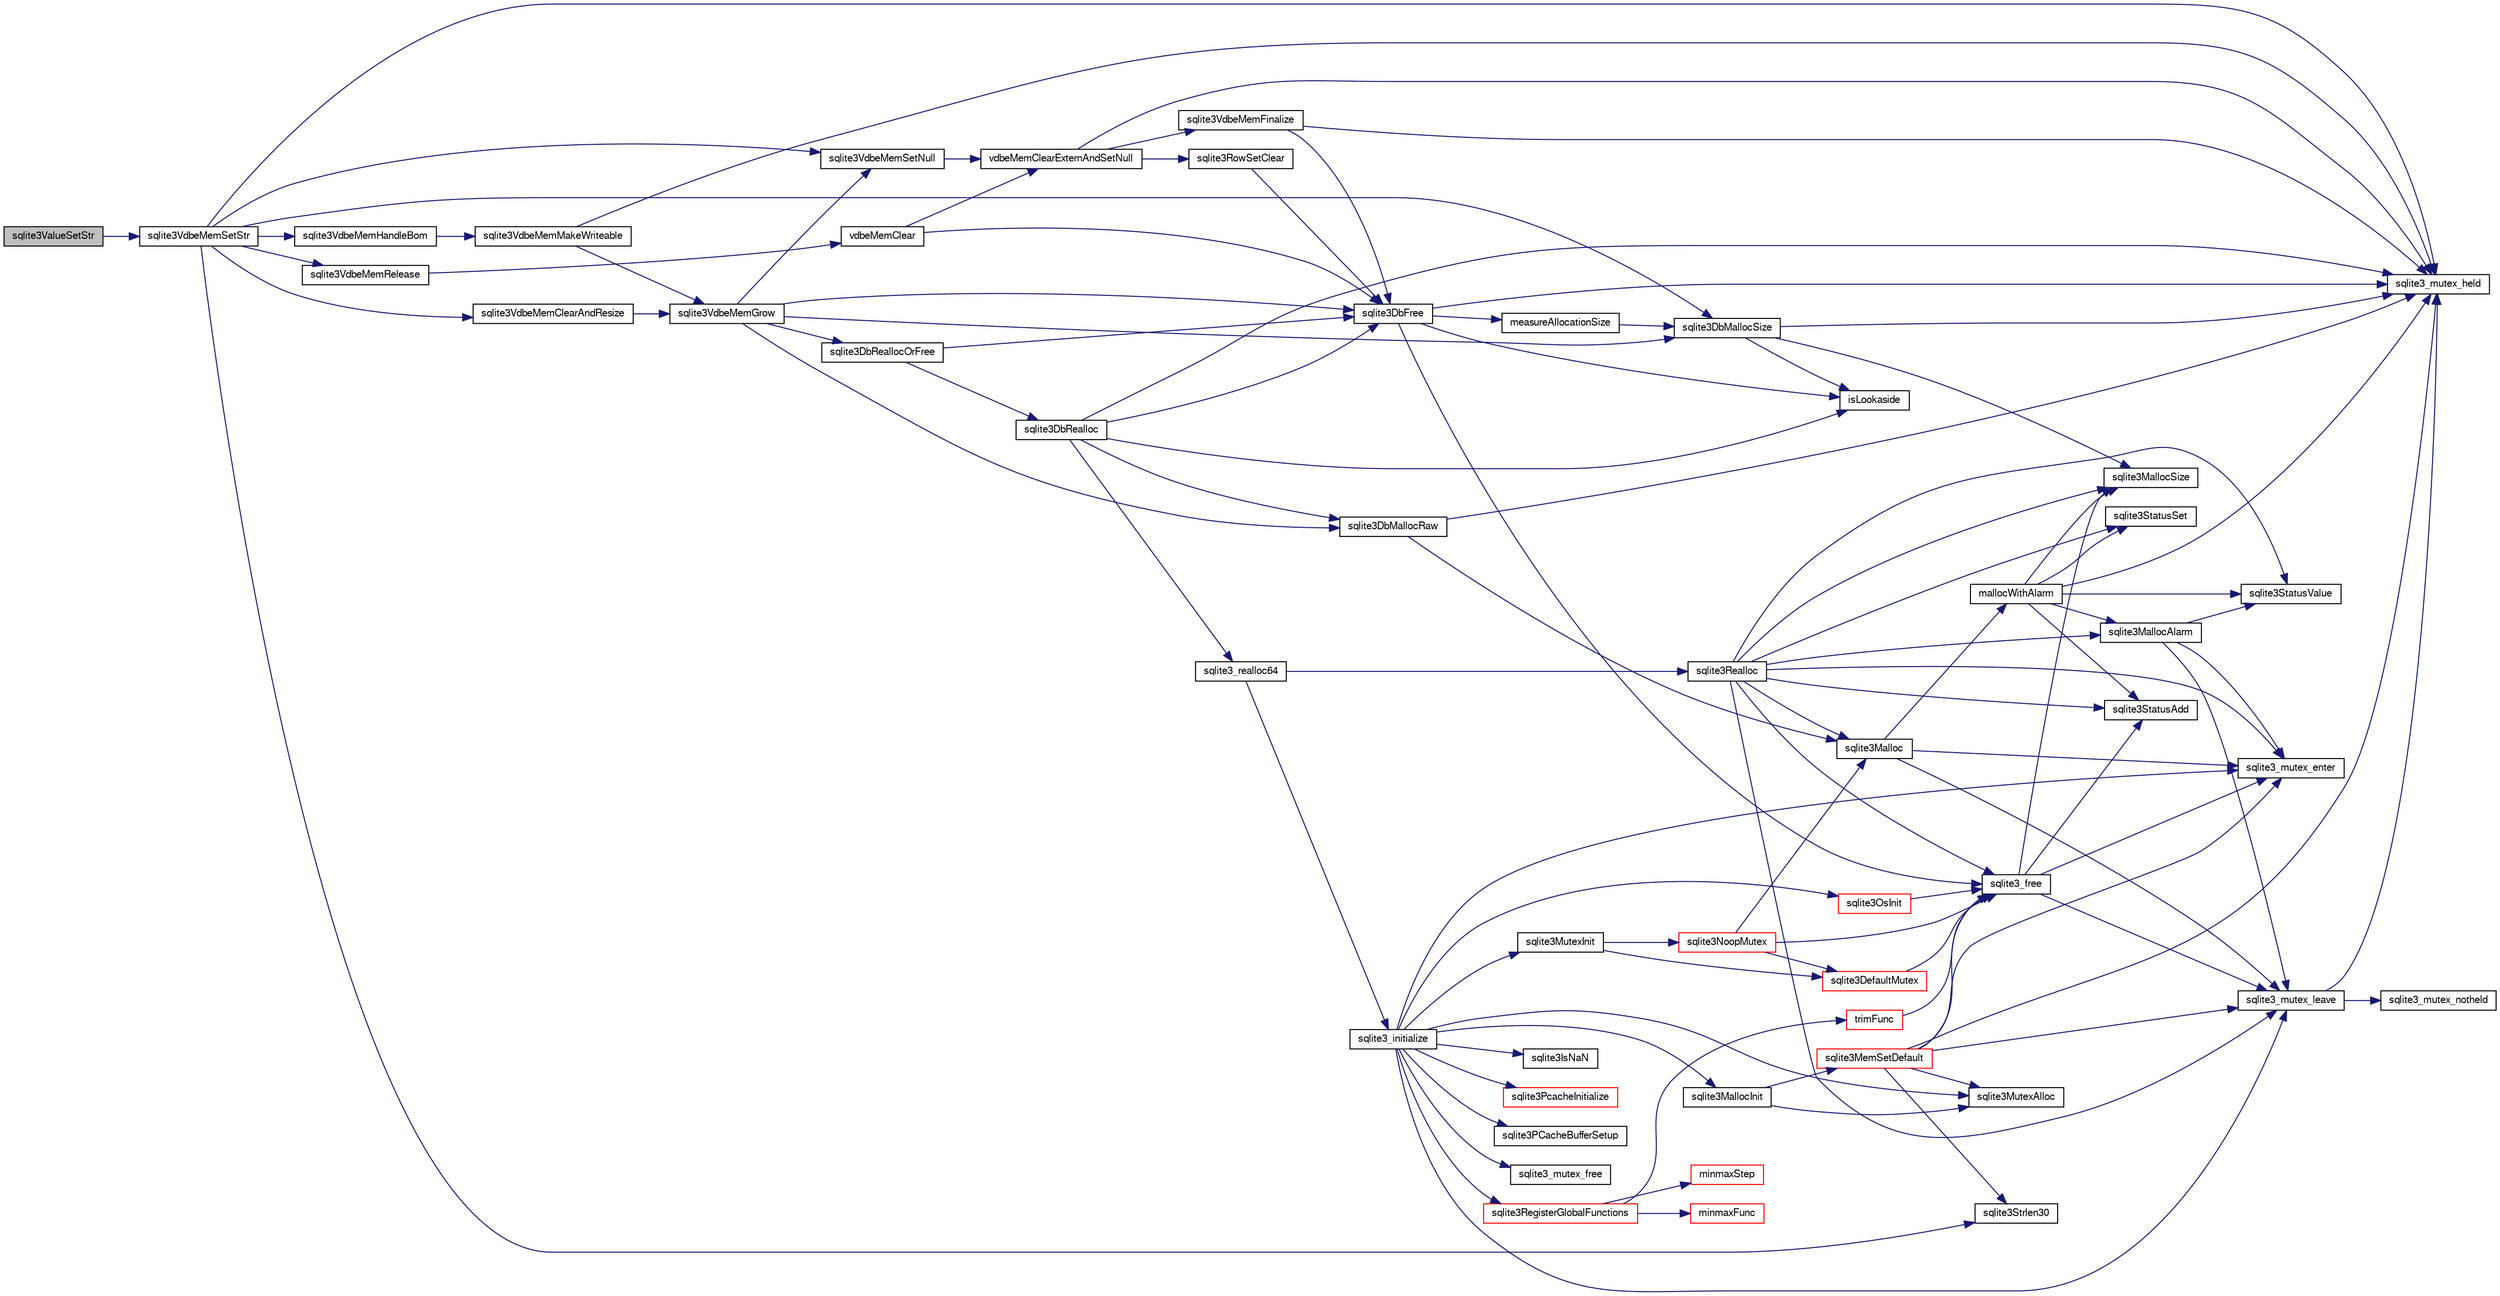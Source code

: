 digraph "sqlite3ValueSetStr"
{
  edge [fontname="FreeSans",fontsize="10",labelfontname="FreeSans",labelfontsize="10"];
  node [fontname="FreeSans",fontsize="10",shape=record];
  rankdir="LR";
  Node739209 [label="sqlite3ValueSetStr",height=0.2,width=0.4,color="black", fillcolor="grey75", style="filled", fontcolor="black"];
  Node739209 -> Node739210 [color="midnightblue",fontsize="10",style="solid",fontname="FreeSans"];
  Node739210 [label="sqlite3VdbeMemSetStr",height=0.2,width=0.4,color="black", fillcolor="white", style="filled",URL="$sqlite3_8c.html#a9697bec7c3b512483638ea3646191d7d"];
  Node739210 -> Node739211 [color="midnightblue",fontsize="10",style="solid",fontname="FreeSans"];
  Node739211 [label="sqlite3_mutex_held",height=0.2,width=0.4,color="black", fillcolor="white", style="filled",URL="$sqlite3_8c.html#acf77da68932b6bc163c5e68547ecc3e7"];
  Node739210 -> Node739212 [color="midnightblue",fontsize="10",style="solid",fontname="FreeSans"];
  Node739212 [label="sqlite3VdbeMemSetNull",height=0.2,width=0.4,color="black", fillcolor="white", style="filled",URL="$sqlite3_8c.html#ae01092c23aebaf8a3ebdf3954609b410"];
  Node739212 -> Node739213 [color="midnightblue",fontsize="10",style="solid",fontname="FreeSans"];
  Node739213 [label="vdbeMemClearExternAndSetNull",height=0.2,width=0.4,color="black", fillcolor="white", style="filled",URL="$sqlite3_8c.html#a29c41a360fb0e86b817777daf061230c"];
  Node739213 -> Node739211 [color="midnightblue",fontsize="10",style="solid",fontname="FreeSans"];
  Node739213 -> Node739214 [color="midnightblue",fontsize="10",style="solid",fontname="FreeSans"];
  Node739214 [label="sqlite3VdbeMemFinalize",height=0.2,width=0.4,color="black", fillcolor="white", style="filled",URL="$sqlite3_8c.html#a2568220f48ddef81b1c43e401042d9d2"];
  Node739214 -> Node739211 [color="midnightblue",fontsize="10",style="solid",fontname="FreeSans"];
  Node739214 -> Node739215 [color="midnightblue",fontsize="10",style="solid",fontname="FreeSans"];
  Node739215 [label="sqlite3DbFree",height=0.2,width=0.4,color="black", fillcolor="white", style="filled",URL="$sqlite3_8c.html#ac70ab821a6607b4a1b909582dc37a069"];
  Node739215 -> Node739211 [color="midnightblue",fontsize="10",style="solid",fontname="FreeSans"];
  Node739215 -> Node739216 [color="midnightblue",fontsize="10",style="solid",fontname="FreeSans"];
  Node739216 [label="measureAllocationSize",height=0.2,width=0.4,color="black", fillcolor="white", style="filled",URL="$sqlite3_8c.html#a45731e644a22fdb756e2b6337224217a"];
  Node739216 -> Node739217 [color="midnightblue",fontsize="10",style="solid",fontname="FreeSans"];
  Node739217 [label="sqlite3DbMallocSize",height=0.2,width=0.4,color="black", fillcolor="white", style="filled",URL="$sqlite3_8c.html#aa397e5a8a03495203a0767abf0a71f86"];
  Node739217 -> Node739218 [color="midnightblue",fontsize="10",style="solid",fontname="FreeSans"];
  Node739218 [label="sqlite3MallocSize",height=0.2,width=0.4,color="black", fillcolor="white", style="filled",URL="$sqlite3_8c.html#acf5d2a5f35270bafb050bd2def576955"];
  Node739217 -> Node739211 [color="midnightblue",fontsize="10",style="solid",fontname="FreeSans"];
  Node739217 -> Node739219 [color="midnightblue",fontsize="10",style="solid",fontname="FreeSans"];
  Node739219 [label="isLookaside",height=0.2,width=0.4,color="black", fillcolor="white", style="filled",URL="$sqlite3_8c.html#a770fa05ff9717b75e16f4d968a77b897"];
  Node739215 -> Node739219 [color="midnightblue",fontsize="10",style="solid",fontname="FreeSans"];
  Node739215 -> Node739220 [color="midnightblue",fontsize="10",style="solid",fontname="FreeSans"];
  Node739220 [label="sqlite3_free",height=0.2,width=0.4,color="black", fillcolor="white", style="filled",URL="$sqlite3_8c.html#a6552349e36a8a691af5487999ab09519"];
  Node739220 -> Node739221 [color="midnightblue",fontsize="10",style="solid",fontname="FreeSans"];
  Node739221 [label="sqlite3_mutex_enter",height=0.2,width=0.4,color="black", fillcolor="white", style="filled",URL="$sqlite3_8c.html#a1c12cde690bd89f104de5cbad12a6bf5"];
  Node739220 -> Node739222 [color="midnightblue",fontsize="10",style="solid",fontname="FreeSans"];
  Node739222 [label="sqlite3StatusAdd",height=0.2,width=0.4,color="black", fillcolor="white", style="filled",URL="$sqlite3_8c.html#afa029f93586aeab4cc85360905dae9cd"];
  Node739220 -> Node739218 [color="midnightblue",fontsize="10",style="solid",fontname="FreeSans"];
  Node739220 -> Node739223 [color="midnightblue",fontsize="10",style="solid",fontname="FreeSans"];
  Node739223 [label="sqlite3_mutex_leave",height=0.2,width=0.4,color="black", fillcolor="white", style="filled",URL="$sqlite3_8c.html#a5838d235601dbd3c1fa993555c6bcc93"];
  Node739223 -> Node739211 [color="midnightblue",fontsize="10",style="solid",fontname="FreeSans"];
  Node739223 -> Node739224 [color="midnightblue",fontsize="10",style="solid",fontname="FreeSans"];
  Node739224 [label="sqlite3_mutex_notheld",height=0.2,width=0.4,color="black", fillcolor="white", style="filled",URL="$sqlite3_8c.html#a83967c837c1c000d3b5adcfaa688f5dc"];
  Node739213 -> Node739225 [color="midnightblue",fontsize="10",style="solid",fontname="FreeSans"];
  Node739225 [label="sqlite3RowSetClear",height=0.2,width=0.4,color="black", fillcolor="white", style="filled",URL="$sqlite3_8c.html#ae153de0cd969511a607e26deeca80342"];
  Node739225 -> Node739215 [color="midnightblue",fontsize="10",style="solid",fontname="FreeSans"];
  Node739210 -> Node739226 [color="midnightblue",fontsize="10",style="solid",fontname="FreeSans"];
  Node739226 [label="sqlite3Strlen30",height=0.2,width=0.4,color="black", fillcolor="white", style="filled",URL="$sqlite3_8c.html#a3dcd80ba41f1a308193dee74857b62a7"];
  Node739210 -> Node739227 [color="midnightblue",fontsize="10",style="solid",fontname="FreeSans"];
  Node739227 [label="sqlite3VdbeMemClearAndResize",height=0.2,width=0.4,color="black", fillcolor="white", style="filled",URL="$sqlite3_8c.html#add082be4aa46084ecdf023cfac898231"];
  Node739227 -> Node739228 [color="midnightblue",fontsize="10",style="solid",fontname="FreeSans"];
  Node739228 [label="sqlite3VdbeMemGrow",height=0.2,width=0.4,color="black", fillcolor="white", style="filled",URL="$sqlite3_8c.html#aba753c9690ae0ba31b5100945cf29447"];
  Node739228 -> Node739217 [color="midnightblue",fontsize="10",style="solid",fontname="FreeSans"];
  Node739228 -> Node739229 [color="midnightblue",fontsize="10",style="solid",fontname="FreeSans"];
  Node739229 [label="sqlite3DbReallocOrFree",height=0.2,width=0.4,color="black", fillcolor="white", style="filled",URL="$sqlite3_8c.html#a532a9fd62eeb46b61885a0fff075231c"];
  Node739229 -> Node739230 [color="midnightblue",fontsize="10",style="solid",fontname="FreeSans"];
  Node739230 [label="sqlite3DbRealloc",height=0.2,width=0.4,color="black", fillcolor="white", style="filled",URL="$sqlite3_8c.html#ae028f4902a9d29bcaf310ff289ee87dc"];
  Node739230 -> Node739211 [color="midnightblue",fontsize="10",style="solid",fontname="FreeSans"];
  Node739230 -> Node739231 [color="midnightblue",fontsize="10",style="solid",fontname="FreeSans"];
  Node739231 [label="sqlite3DbMallocRaw",height=0.2,width=0.4,color="black", fillcolor="white", style="filled",URL="$sqlite3_8c.html#abbe8be0cf7175e11ddc3e2218fad924e"];
  Node739231 -> Node739211 [color="midnightblue",fontsize="10",style="solid",fontname="FreeSans"];
  Node739231 -> Node739232 [color="midnightblue",fontsize="10",style="solid",fontname="FreeSans"];
  Node739232 [label="sqlite3Malloc",height=0.2,width=0.4,color="black", fillcolor="white", style="filled",URL="$sqlite3_8c.html#a361a2eaa846b1885f123abe46f5d8b2b"];
  Node739232 -> Node739221 [color="midnightblue",fontsize="10",style="solid",fontname="FreeSans"];
  Node739232 -> Node739233 [color="midnightblue",fontsize="10",style="solid",fontname="FreeSans"];
  Node739233 [label="mallocWithAlarm",height=0.2,width=0.4,color="black", fillcolor="white", style="filled",URL="$sqlite3_8c.html#ab070d5cf8e48ec8a6a43cf025d48598b"];
  Node739233 -> Node739211 [color="midnightblue",fontsize="10",style="solid",fontname="FreeSans"];
  Node739233 -> Node739234 [color="midnightblue",fontsize="10",style="solid",fontname="FreeSans"];
  Node739234 [label="sqlite3StatusSet",height=0.2,width=0.4,color="black", fillcolor="white", style="filled",URL="$sqlite3_8c.html#afec7586c01fcb5ea17dc9d7725a589d9"];
  Node739233 -> Node739235 [color="midnightblue",fontsize="10",style="solid",fontname="FreeSans"];
  Node739235 [label="sqlite3StatusValue",height=0.2,width=0.4,color="black", fillcolor="white", style="filled",URL="$sqlite3_8c.html#a30b8ac296c6e200c1fa57708d52c6ef6"];
  Node739233 -> Node739236 [color="midnightblue",fontsize="10",style="solid",fontname="FreeSans"];
  Node739236 [label="sqlite3MallocAlarm",height=0.2,width=0.4,color="black", fillcolor="white", style="filled",URL="$sqlite3_8c.html#ada66988e8471d1198f3219c062377508"];
  Node739236 -> Node739235 [color="midnightblue",fontsize="10",style="solid",fontname="FreeSans"];
  Node739236 -> Node739223 [color="midnightblue",fontsize="10",style="solid",fontname="FreeSans"];
  Node739236 -> Node739221 [color="midnightblue",fontsize="10",style="solid",fontname="FreeSans"];
  Node739233 -> Node739218 [color="midnightblue",fontsize="10",style="solid",fontname="FreeSans"];
  Node739233 -> Node739222 [color="midnightblue",fontsize="10",style="solid",fontname="FreeSans"];
  Node739232 -> Node739223 [color="midnightblue",fontsize="10",style="solid",fontname="FreeSans"];
  Node739230 -> Node739219 [color="midnightblue",fontsize="10",style="solid",fontname="FreeSans"];
  Node739230 -> Node739215 [color="midnightblue",fontsize="10",style="solid",fontname="FreeSans"];
  Node739230 -> Node739237 [color="midnightblue",fontsize="10",style="solid",fontname="FreeSans"];
  Node739237 [label="sqlite3_realloc64",height=0.2,width=0.4,color="black", fillcolor="white", style="filled",URL="$sqlite3_8c.html#a3765a714077ee547e811034236dc9ecd"];
  Node739237 -> Node739238 [color="midnightblue",fontsize="10",style="solid",fontname="FreeSans"];
  Node739238 [label="sqlite3_initialize",height=0.2,width=0.4,color="black", fillcolor="white", style="filled",URL="$sqlite3_8c.html#ab0c0ee2d5d4cf8b28e9572296a8861df"];
  Node739238 -> Node739239 [color="midnightblue",fontsize="10",style="solid",fontname="FreeSans"];
  Node739239 [label="sqlite3MutexInit",height=0.2,width=0.4,color="black", fillcolor="white", style="filled",URL="$sqlite3_8c.html#a7906afcdd1cdb3d0007eb932398a1158"];
  Node739239 -> Node739240 [color="midnightblue",fontsize="10",style="solid",fontname="FreeSans"];
  Node739240 [label="sqlite3DefaultMutex",height=0.2,width=0.4,color="red", fillcolor="white", style="filled",URL="$sqlite3_8c.html#ac895a71e325f9b2f9b862f737c17aca8"];
  Node739240 -> Node739220 [color="midnightblue",fontsize="10",style="solid",fontname="FreeSans"];
  Node739239 -> Node739249 [color="midnightblue",fontsize="10",style="solid",fontname="FreeSans"];
  Node739249 [label="sqlite3NoopMutex",height=0.2,width=0.4,color="red", fillcolor="white", style="filled",URL="$sqlite3_8c.html#a09742cde9ef371d94f8201d2cdb543e4"];
  Node739249 -> Node739232 [color="midnightblue",fontsize="10",style="solid",fontname="FreeSans"];
  Node739249 -> Node739220 [color="midnightblue",fontsize="10",style="solid",fontname="FreeSans"];
  Node739249 -> Node739240 [color="midnightblue",fontsize="10",style="solid",fontname="FreeSans"];
  Node739238 -> Node739257 [color="midnightblue",fontsize="10",style="solid",fontname="FreeSans"];
  Node739257 [label="sqlite3MutexAlloc",height=0.2,width=0.4,color="black", fillcolor="white", style="filled",URL="$sqlite3_8c.html#a0e3f432ee581f6876b590e7ad7e84e19"];
  Node739238 -> Node739221 [color="midnightblue",fontsize="10",style="solid",fontname="FreeSans"];
  Node739238 -> Node739258 [color="midnightblue",fontsize="10",style="solid",fontname="FreeSans"];
  Node739258 [label="sqlite3MallocInit",height=0.2,width=0.4,color="black", fillcolor="white", style="filled",URL="$sqlite3_8c.html#a9e06f9e7cad0d83ce80ab493c9533552"];
  Node739258 -> Node739259 [color="midnightblue",fontsize="10",style="solid",fontname="FreeSans"];
  Node739259 [label="sqlite3MemSetDefault",height=0.2,width=0.4,color="red", fillcolor="white", style="filled",URL="$sqlite3_8c.html#a162fbfd727e92c5f8f72625b5ff62549"];
  Node739259 -> Node739257 [color="midnightblue",fontsize="10",style="solid",fontname="FreeSans"];
  Node739259 -> Node739221 [color="midnightblue",fontsize="10",style="solid",fontname="FreeSans"];
  Node739259 -> Node739223 [color="midnightblue",fontsize="10",style="solid",fontname="FreeSans"];
  Node739259 -> Node739226 [color="midnightblue",fontsize="10",style="solid",fontname="FreeSans"];
  Node739259 -> Node739211 [color="midnightblue",fontsize="10",style="solid",fontname="FreeSans"];
  Node739259 -> Node739220 [color="midnightblue",fontsize="10",style="solid",fontname="FreeSans"];
  Node739258 -> Node739257 [color="midnightblue",fontsize="10",style="solid",fontname="FreeSans"];
  Node739238 -> Node739223 [color="midnightblue",fontsize="10",style="solid",fontname="FreeSans"];
  Node739238 -> Node739338 [color="midnightblue",fontsize="10",style="solid",fontname="FreeSans"];
  Node739338 [label="sqlite3RegisterGlobalFunctions",height=0.2,width=0.4,color="red", fillcolor="white", style="filled",URL="$sqlite3_8c.html#a9f75bd111010f29e1b8d74344473c4ec"];
  Node739338 -> Node739339 [color="midnightblue",fontsize="10",style="solid",fontname="FreeSans"];
  Node739339 [label="trimFunc",height=0.2,width=0.4,color="red", fillcolor="white", style="filled",URL="$sqlite3_8c.html#afad56dbe7f08139a630156e644b14704"];
  Node739339 -> Node739220 [color="midnightblue",fontsize="10",style="solid",fontname="FreeSans"];
  Node739338 -> Node739350 [color="midnightblue",fontsize="10",style="solid",fontname="FreeSans"];
  Node739350 [label="minmaxFunc",height=0.2,width=0.4,color="red", fillcolor="white", style="filled",URL="$sqlite3_8c.html#a4d00f48b948fd73cb70bcfd1efc0bfb0"];
  Node739338 -> Node739359 [color="midnightblue",fontsize="10",style="solid",fontname="FreeSans"];
  Node739359 [label="minmaxStep",height=0.2,width=0.4,color="red", fillcolor="white", style="filled",URL="$sqlite3_8c.html#a5b4c0da0f3b61d7ff25ebd30aa22cca4"];
  Node739238 -> Node739484 [color="midnightblue",fontsize="10",style="solid",fontname="FreeSans"];
  Node739484 [label="sqlite3PcacheInitialize",height=0.2,width=0.4,color="red", fillcolor="white", style="filled",URL="$sqlite3_8c.html#a2902c61ddc88bea002c4d69fe4052b1f"];
  Node739238 -> Node739485 [color="midnightblue",fontsize="10",style="solid",fontname="FreeSans"];
  Node739485 [label="sqlite3OsInit",height=0.2,width=0.4,color="red", fillcolor="white", style="filled",URL="$sqlite3_8c.html#afeaa886fe1ca086a30fd278b1d069762"];
  Node739485 -> Node739220 [color="midnightblue",fontsize="10",style="solid",fontname="FreeSans"];
  Node739238 -> Node739489 [color="midnightblue",fontsize="10",style="solid",fontname="FreeSans"];
  Node739489 [label="sqlite3PCacheBufferSetup",height=0.2,width=0.4,color="black", fillcolor="white", style="filled",URL="$sqlite3_8c.html#ad18a1eebefdfbc4254f473f7b0101937"];
  Node739238 -> Node739490 [color="midnightblue",fontsize="10",style="solid",fontname="FreeSans"];
  Node739490 [label="sqlite3_mutex_free",height=0.2,width=0.4,color="black", fillcolor="white", style="filled",URL="$sqlite3_8c.html#a2db2e72e08f6873afa9c61b0ec726fec"];
  Node739238 -> Node739282 [color="midnightblue",fontsize="10",style="solid",fontname="FreeSans"];
  Node739282 [label="sqlite3IsNaN",height=0.2,width=0.4,color="black", fillcolor="white", style="filled",URL="$sqlite3_8c.html#aed4d78203877c3486765ccbc7feebb50"];
  Node739237 -> Node739271 [color="midnightblue",fontsize="10",style="solid",fontname="FreeSans"];
  Node739271 [label="sqlite3Realloc",height=0.2,width=0.4,color="black", fillcolor="white", style="filled",URL="$sqlite3_8c.html#ad53aefdfc088f622e23ffe838201fe22"];
  Node739271 -> Node739232 [color="midnightblue",fontsize="10",style="solid",fontname="FreeSans"];
  Node739271 -> Node739220 [color="midnightblue",fontsize="10",style="solid",fontname="FreeSans"];
  Node739271 -> Node739218 [color="midnightblue",fontsize="10",style="solid",fontname="FreeSans"];
  Node739271 -> Node739221 [color="midnightblue",fontsize="10",style="solid",fontname="FreeSans"];
  Node739271 -> Node739234 [color="midnightblue",fontsize="10",style="solid",fontname="FreeSans"];
  Node739271 -> Node739235 [color="midnightblue",fontsize="10",style="solid",fontname="FreeSans"];
  Node739271 -> Node739236 [color="midnightblue",fontsize="10",style="solid",fontname="FreeSans"];
  Node739271 -> Node739222 [color="midnightblue",fontsize="10",style="solid",fontname="FreeSans"];
  Node739271 -> Node739223 [color="midnightblue",fontsize="10",style="solid",fontname="FreeSans"];
  Node739229 -> Node739215 [color="midnightblue",fontsize="10",style="solid",fontname="FreeSans"];
  Node739228 -> Node739215 [color="midnightblue",fontsize="10",style="solid",fontname="FreeSans"];
  Node739228 -> Node739231 [color="midnightblue",fontsize="10",style="solid",fontname="FreeSans"];
  Node739228 -> Node739212 [color="midnightblue",fontsize="10",style="solid",fontname="FreeSans"];
  Node739210 -> Node739292 [color="midnightblue",fontsize="10",style="solid",fontname="FreeSans"];
  Node739292 [label="sqlite3VdbeMemRelease",height=0.2,width=0.4,color="black", fillcolor="white", style="filled",URL="$sqlite3_8c.html#a90606361dbeba88159fd6ff03fcc10cc"];
  Node739292 -> Node739293 [color="midnightblue",fontsize="10",style="solid",fontname="FreeSans"];
  Node739293 [label="vdbeMemClear",height=0.2,width=0.4,color="black", fillcolor="white", style="filled",URL="$sqlite3_8c.html#a489eef6e55ad0dadf67578726b935d12"];
  Node739293 -> Node739213 [color="midnightblue",fontsize="10",style="solid",fontname="FreeSans"];
  Node739293 -> Node739215 [color="midnightblue",fontsize="10",style="solid",fontname="FreeSans"];
  Node739210 -> Node739217 [color="midnightblue",fontsize="10",style="solid",fontname="FreeSans"];
  Node739210 -> Node739491 [color="midnightblue",fontsize="10",style="solid",fontname="FreeSans"];
  Node739491 [label="sqlite3VdbeMemHandleBom",height=0.2,width=0.4,color="black", fillcolor="white", style="filled",URL="$sqlite3_8c.html#a8ac47607e6893715d335a0f6f4b58e3e"];
  Node739491 -> Node739291 [color="midnightblue",fontsize="10",style="solid",fontname="FreeSans"];
  Node739291 [label="sqlite3VdbeMemMakeWriteable",height=0.2,width=0.4,color="black", fillcolor="white", style="filled",URL="$sqlite3_8c.html#afabdd8032205a36c69ad191c6bbb6a34"];
  Node739291 -> Node739211 [color="midnightblue",fontsize="10",style="solid",fontname="FreeSans"];
  Node739291 -> Node739228 [color="midnightblue",fontsize="10",style="solid",fontname="FreeSans"];
}
